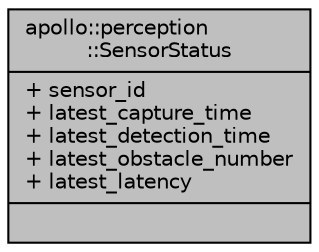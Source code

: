 digraph "apollo::perception::SensorStatus"
{
  edge [fontname="Helvetica",fontsize="10",labelfontname="Helvetica",labelfontsize="10"];
  node [fontname="Helvetica",fontsize="10",shape=record];
  Node1 [label="{apollo::perception\l::SensorStatus\n|+ sensor_id\l+ latest_capture_time\l+ latest_detection_time\l+ latest_obstacle_number\l+ latest_latency\l|}",height=0.2,width=0.4,color="black", fillcolor="grey75", style="filled" fontcolor="black"];
}

